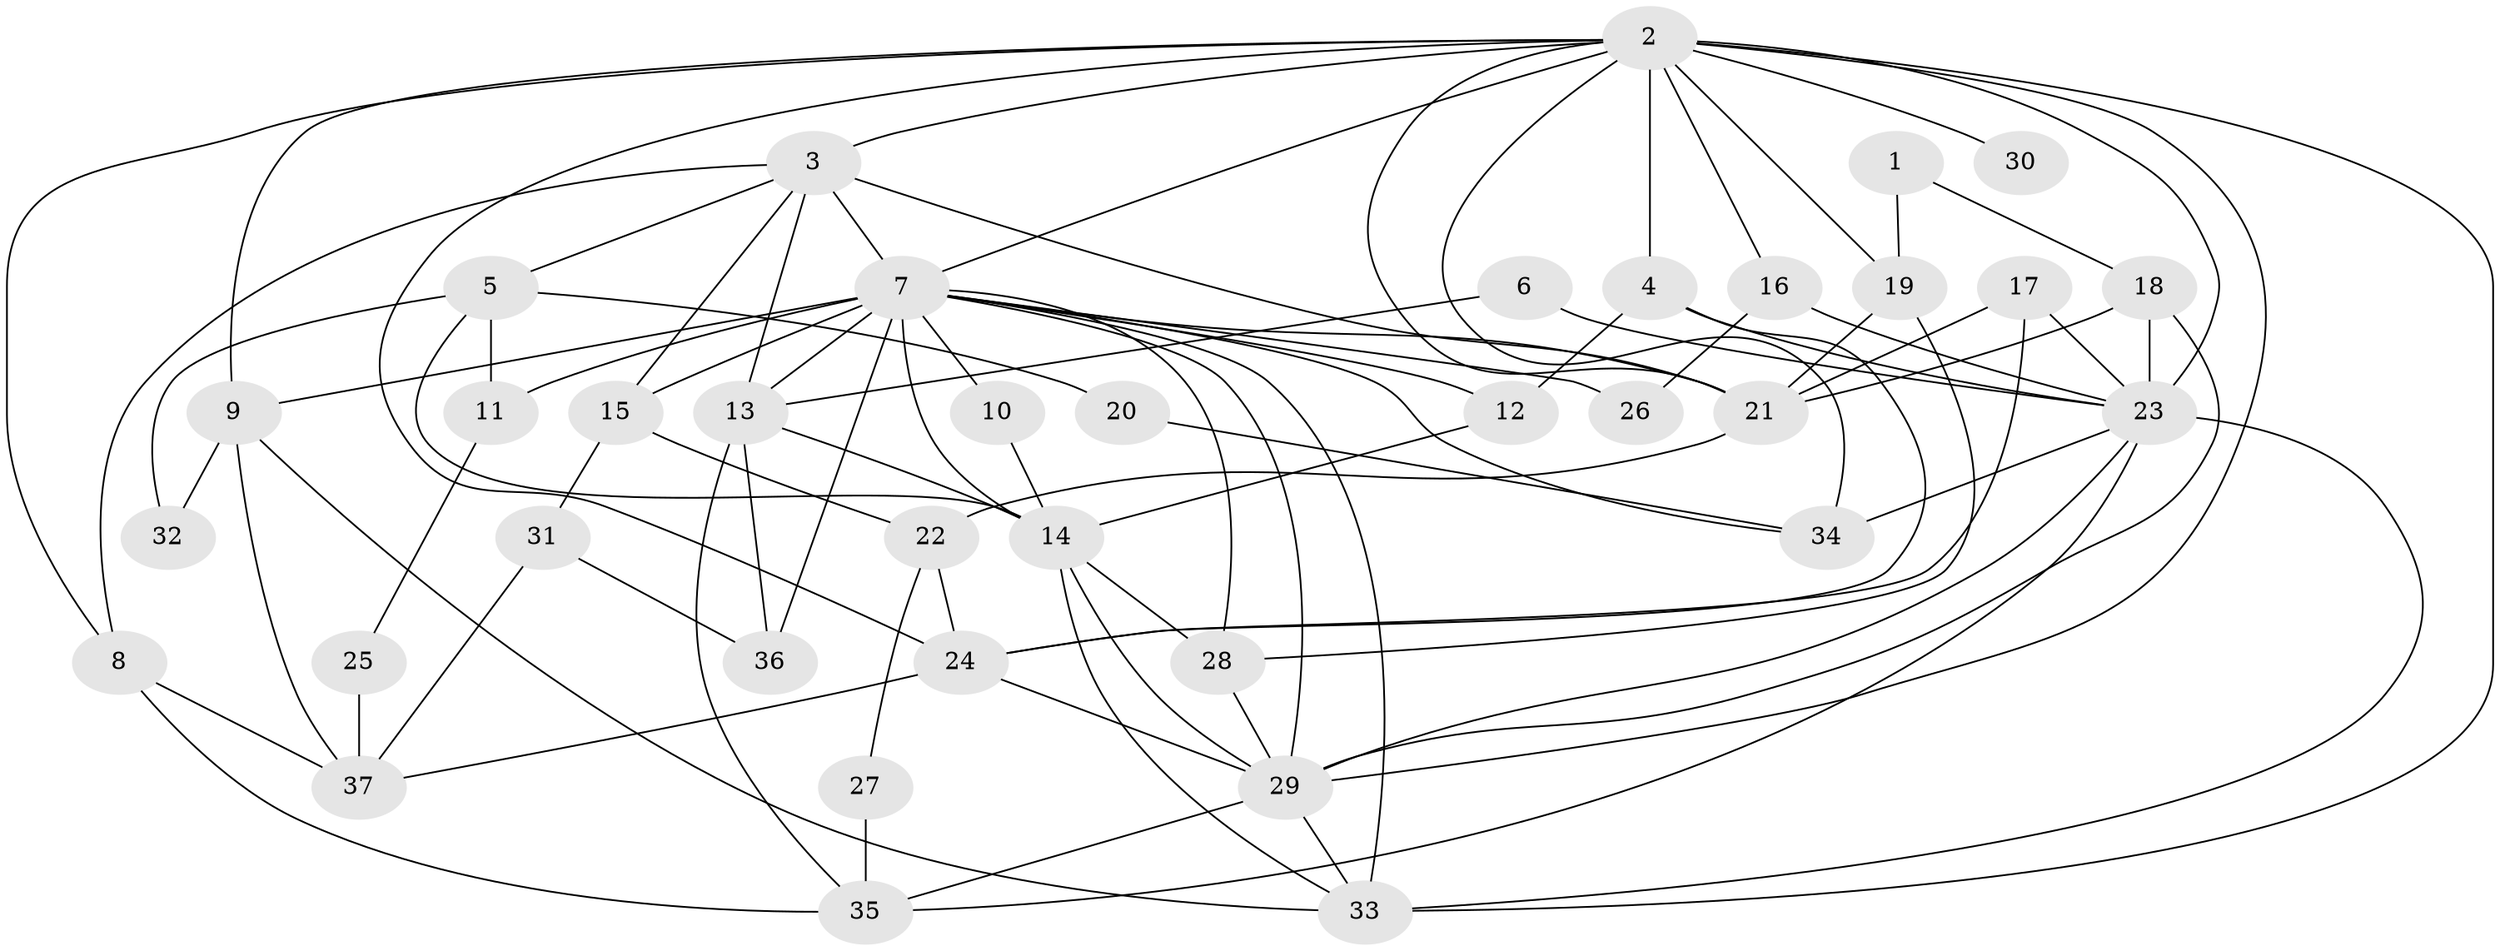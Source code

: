 // original degree distribution, {3: 0.3561643835616438, 5: 0.2054794520547945, 2: 0.1232876712328767, 6: 0.0821917808219178, 4: 0.1780821917808219, 7: 0.0136986301369863, 8: 0.0136986301369863, 9: 0.0273972602739726}
// Generated by graph-tools (version 1.1) at 2025/36/03/09/25 02:36:24]
// undirected, 37 vertices, 88 edges
graph export_dot {
graph [start="1"]
  node [color=gray90,style=filled];
  1;
  2;
  3;
  4;
  5;
  6;
  7;
  8;
  9;
  10;
  11;
  12;
  13;
  14;
  15;
  16;
  17;
  18;
  19;
  20;
  21;
  22;
  23;
  24;
  25;
  26;
  27;
  28;
  29;
  30;
  31;
  32;
  33;
  34;
  35;
  36;
  37;
  1 -- 18 [weight=1.0];
  1 -- 19 [weight=1.0];
  2 -- 3 [weight=1.0];
  2 -- 4 [weight=3.0];
  2 -- 7 [weight=1.0];
  2 -- 8 [weight=1.0];
  2 -- 9 [weight=2.0];
  2 -- 16 [weight=1.0];
  2 -- 19 [weight=1.0];
  2 -- 21 [weight=1.0];
  2 -- 23 [weight=1.0];
  2 -- 24 [weight=1.0];
  2 -- 29 [weight=2.0];
  2 -- 30 [weight=2.0];
  2 -- 33 [weight=1.0];
  2 -- 34 [weight=2.0];
  3 -- 5 [weight=1.0];
  3 -- 7 [weight=2.0];
  3 -- 8 [weight=1.0];
  3 -- 13 [weight=1.0];
  3 -- 15 [weight=1.0];
  3 -- 21 [weight=1.0];
  4 -- 12 [weight=1.0];
  4 -- 23 [weight=1.0];
  4 -- 24 [weight=2.0];
  5 -- 11 [weight=1.0];
  5 -- 14 [weight=1.0];
  5 -- 20 [weight=1.0];
  5 -- 32 [weight=1.0];
  6 -- 13 [weight=1.0];
  6 -- 23 [weight=1.0];
  7 -- 9 [weight=3.0];
  7 -- 10 [weight=2.0];
  7 -- 11 [weight=1.0];
  7 -- 12 [weight=1.0];
  7 -- 13 [weight=2.0];
  7 -- 14 [weight=2.0];
  7 -- 15 [weight=1.0];
  7 -- 21 [weight=2.0];
  7 -- 26 [weight=1.0];
  7 -- 28 [weight=1.0];
  7 -- 29 [weight=1.0];
  7 -- 33 [weight=1.0];
  7 -- 34 [weight=1.0];
  7 -- 36 [weight=1.0];
  8 -- 35 [weight=1.0];
  8 -- 37 [weight=1.0];
  9 -- 32 [weight=1.0];
  9 -- 33 [weight=1.0];
  9 -- 37 [weight=1.0];
  10 -- 14 [weight=1.0];
  11 -- 25 [weight=1.0];
  12 -- 14 [weight=1.0];
  13 -- 14 [weight=1.0];
  13 -- 35 [weight=1.0];
  13 -- 36 [weight=1.0];
  14 -- 28 [weight=1.0];
  14 -- 29 [weight=1.0];
  14 -- 33 [weight=1.0];
  15 -- 22 [weight=1.0];
  15 -- 31 [weight=1.0];
  16 -- 23 [weight=1.0];
  16 -- 26 [weight=1.0];
  17 -- 21 [weight=1.0];
  17 -- 23 [weight=2.0];
  17 -- 24 [weight=1.0];
  18 -- 21 [weight=1.0];
  18 -- 23 [weight=1.0];
  18 -- 29 [weight=1.0];
  19 -- 21 [weight=2.0];
  19 -- 28 [weight=1.0];
  20 -- 34 [weight=1.0];
  21 -- 22 [weight=1.0];
  22 -- 24 [weight=1.0];
  22 -- 27 [weight=1.0];
  23 -- 29 [weight=1.0];
  23 -- 33 [weight=1.0];
  23 -- 34 [weight=1.0];
  23 -- 35 [weight=1.0];
  24 -- 29 [weight=1.0];
  24 -- 37 [weight=1.0];
  25 -- 37 [weight=1.0];
  27 -- 35 [weight=1.0];
  28 -- 29 [weight=1.0];
  29 -- 33 [weight=1.0];
  29 -- 35 [weight=1.0];
  31 -- 36 [weight=1.0];
  31 -- 37 [weight=1.0];
}
